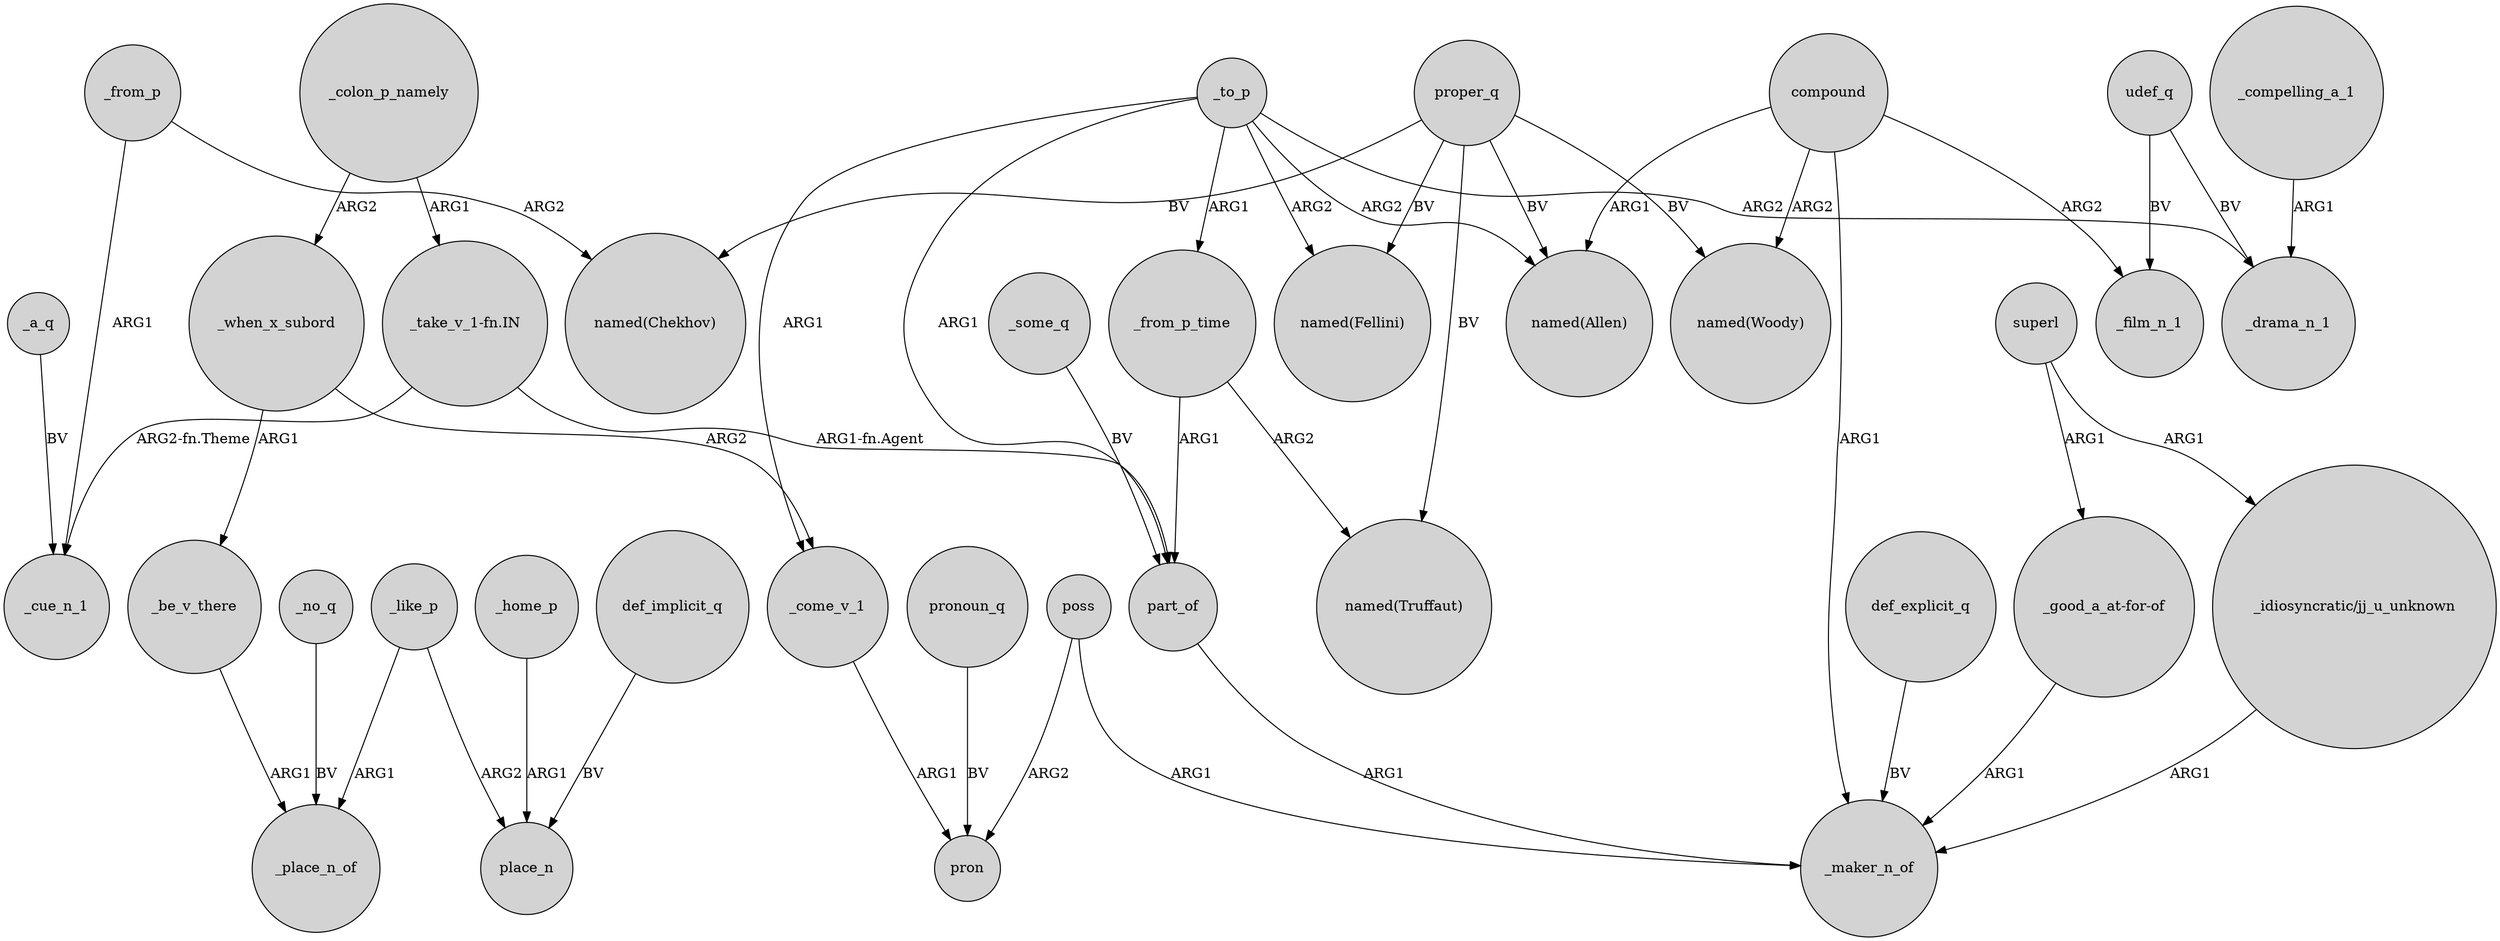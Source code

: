digraph {
	node [shape=circle style=filled]
	_to_p -> "named(Allen)" [label=ARG2]
	_to_p -> "named(Fellini)" [label=ARG2]
	_like_p -> _place_n_of [label=ARG1]
	compound -> "named(Allen)" [label=ARG1]
	"_take_v_1-fn.IN" -> part_of [label="ARG1-fn.Agent"]
	_from_p -> "named(Chekhov)" [label=ARG2]
	udef_q -> _drama_n_1 [label=BV]
	_compelling_a_1 -> _drama_n_1 [label=ARG1]
	poss -> pron [label=ARG2]
	def_explicit_q -> _maker_n_of [label=BV]
	proper_q -> "named(Allen)" [label=BV]
	_from_p_time -> "named(Truffaut)" [label=ARG2]
	_to_p -> _come_v_1 [label=ARG1]
	_when_x_subord -> _be_v_there [label=ARG1]
	proper_q -> "named(Truffaut)" [label=BV]
	part_of -> _maker_n_of [label=ARG1]
	compound -> _maker_n_of [label=ARG1]
	_to_p -> _from_p_time [label=ARG1]
	def_implicit_q -> place_n [label=BV]
	_from_p -> _cue_n_1 [label=ARG1]
	_some_q -> part_of [label=BV]
	"_good_a_at-for-of" -> _maker_n_of [label=ARG1]
	pronoun_q -> pron [label=BV]
	_to_p -> part_of [label=ARG1]
	_come_v_1 -> pron [label=ARG1]
	_be_v_there -> _place_n_of [label=ARG1]
	superl -> "_good_a_at-for-of" [label=ARG1]
	udef_q -> _film_n_1 [label=BV]
	_colon_p_namely -> "_take_v_1-fn.IN" [label=ARG1]
	_when_x_subord -> _come_v_1 [label=ARG2]
	proper_q -> "named(Woody)" [label=BV]
	_a_q -> _cue_n_1 [label=BV]
	_no_q -> _place_n_of [label=BV]
	_like_p -> place_n [label=ARG2]
	compound -> _film_n_1 [label=ARG2]
	_to_p -> _drama_n_1 [label=ARG2]
	superl -> "_idiosyncratic/jj_u_unknown" [label=ARG1]
	proper_q -> "named(Fellini)" [label=BV]
	_from_p_time -> part_of [label=ARG1]
	proper_q -> "named(Chekhov)" [label=BV]
	_colon_p_namely -> _when_x_subord [label=ARG2]
	"_take_v_1-fn.IN" -> _cue_n_1 [label="ARG2-fn.Theme"]
	compound -> "named(Woody)" [label=ARG2]
	_home_p -> place_n [label=ARG1]
	"_idiosyncratic/jj_u_unknown" -> _maker_n_of [label=ARG1]
	poss -> _maker_n_of [label=ARG1]
}
